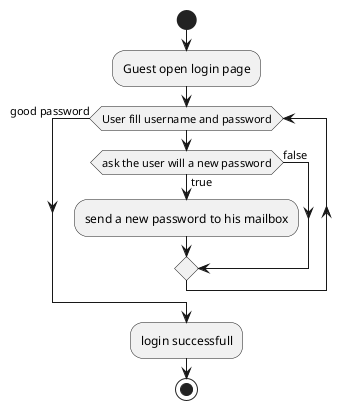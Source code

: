@startuml
'https://plantuml.com/activity-diagram-beta

start
:Guest open login page;
while (User fill username and password)
if (ask the user will a new password) then (true)
    :send a new password to his mailbox;
else (false)
endif
endwhile(good password)
:login successfull;
stop
@enduml
